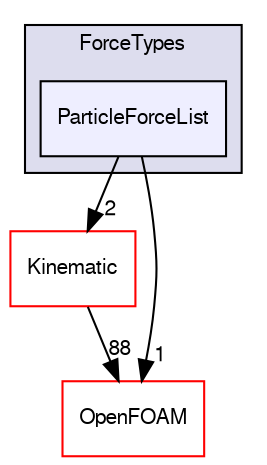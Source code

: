 digraph "src/lagrangian/intermediate/submodels/ForceTypes/ParticleForceList" {
  bgcolor=transparent;
  compound=true
  node [ fontsize="10", fontname="FreeSans"];
  edge [ labelfontsize="10", labelfontname="FreeSans"];
  subgraph clusterdir_11e4790b69b7217bea2bf95b745e9e22 {
    graph [ bgcolor="#ddddee", pencolor="black", label="ForceTypes" fontname="FreeSans", fontsize="10", URL="dir_11e4790b69b7217bea2bf95b745e9e22.html"]
  dir_63baac6fc31195d29099c263c48f29dd [shape=box, label="ParticleForceList", style="filled", fillcolor="#eeeeff", pencolor="black", URL="dir_63baac6fc31195d29099c263c48f29dd.html"];
  }
  dir_280ce042c33ce1e00a1fb89491254772 [shape=box label="Kinematic" color="red" URL="dir_280ce042c33ce1e00a1fb89491254772.html"];
  dir_c5473ff19b20e6ec4dfe5c310b3778a8 [shape=box label="OpenFOAM" color="red" URL="dir_c5473ff19b20e6ec4dfe5c310b3778a8.html"];
  dir_63baac6fc31195d29099c263c48f29dd->dir_280ce042c33ce1e00a1fb89491254772 [headlabel="2", labeldistance=1.5 headhref="dir_001336_001337.html"];
  dir_63baac6fc31195d29099c263c48f29dd->dir_c5473ff19b20e6ec4dfe5c310b3778a8 [headlabel="1", labeldistance=1.5 headhref="dir_001336_001732.html"];
  dir_280ce042c33ce1e00a1fb89491254772->dir_c5473ff19b20e6ec4dfe5c310b3778a8 [headlabel="88", labeldistance=1.5 headhref="dir_001337_001732.html"];
}
